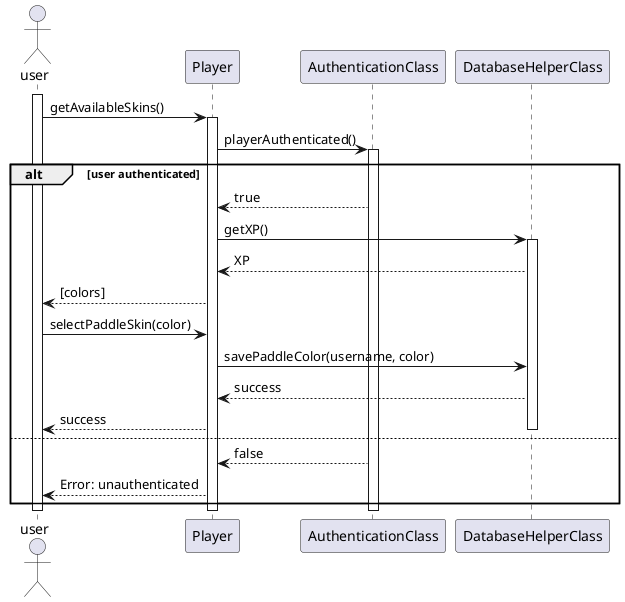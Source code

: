 @startuml
actor user

participant Player as U
participant AuthenticationClass as A
participant DatabaseHelperClass as db


activate user
        user -> U: getAvailableSkins()
        activate U
                U -> A: playerAuthenticated()
                activate A
                        alt user authenticated
                                A --> U: true
                                U -> db: getXP()
                                activate db
                                db --> U: XP
                                        U --> user: [colors]
                                        user -> U: selectPaddleSkin(color)
                                        U -> db: savePaddleColor(username, color)
                                        db --> U: success
                                        U --> user: success
                deactivate db
                                else
                                        A --> U: false
                                        U --> user: Error: unauthenticated
                                end
                deactivate A
                                
        deactivate U
        
deactivate user
@enduml
